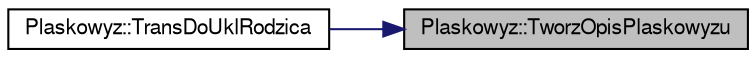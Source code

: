 digraph "Plaskowyz::TworzOpisPlaskowyzu"
{
 // LATEX_PDF_SIZE
  edge [fontname="FreeSans",fontsize="10",labelfontname="FreeSans",labelfontsize="10"];
  node [fontname="FreeSans",fontsize="10",shape=record];
  rankdir="RL";
  Node1 [label="Plaskowyz::TworzOpisPlaskowyzu",height=0.2,width=0.4,color="black", fillcolor="grey75", style="filled", fontcolor="black",tooltip="Metoda tworzaca opis gory z dluga grania."];
  Node1 -> Node2 [dir="back",color="midnightblue",fontsize="10",style="solid",fontname="FreeSans"];
  Node2 [label="Plaskowyz::TransDoUklRodzica",height=0.2,width=0.4,color="black", fillcolor="white", style="filled",URL="$a00154.html#adc175de766b12dbbf889bd33c51cd887",tooltip="Metoda przesuwajaca Plaskowyz wzgledem sceny."];
}
